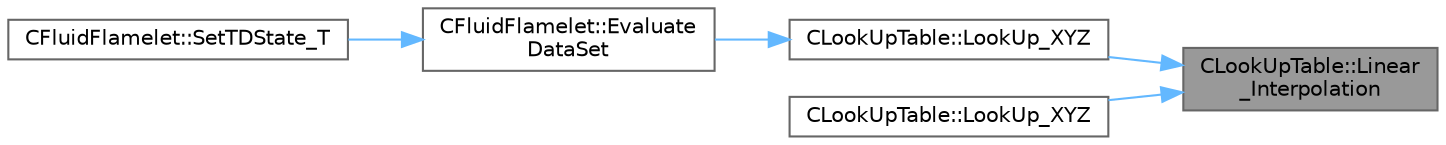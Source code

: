 digraph "CLookUpTable::Linear_Interpolation"
{
 // LATEX_PDF_SIZE
  bgcolor="transparent";
  edge [fontname=Helvetica,fontsize=10,labelfontname=Helvetica,labelfontsize=10];
  node [fontname=Helvetica,fontsize=10,shape=box,height=0.2,width=0.4];
  rankdir="RL";
  Node1 [id="Node000001",label="CLookUpTable::Linear\l_Interpolation",height=0.2,width=0.4,color="gray40", fillcolor="grey60", style="filled", fontcolor="black",tooltip="Perform linear interpolation between two table levels for a single variable."];
  Node1 -> Node2 [id="edge1_Node000001_Node000002",dir="back",color="steelblue1",style="solid",tooltip=" "];
  Node2 [id="Node000002",label="CLookUpTable::LookUp_XYZ",height=0.2,width=0.4,color="grey40", fillcolor="white", style="filled",URL="$classCLookUpTable.html#a0bc3ea03e02af7e8f2766ba054e61e37",tooltip="Lookup the value of the variable \"val_name_var\" using controlling variable values(val_CV1,..."];
  Node2 -> Node3 [id="edge2_Node000002_Node000003",dir="back",color="steelblue1",style="solid",tooltip=" "];
  Node3 [id="Node000003",label="CFluidFlamelet::Evaluate\lDataSet",height=0.2,width=0.4,color="grey40", fillcolor="white", style="filled",URL="$classCFluidFlamelet.html#a85d661d25ded9d267e43c1c5cfd0db47",tooltip="Evaluate the flamelet manifold."];
  Node3 -> Node4 [id="edge3_Node000003_Node000004",dir="back",color="steelblue1",style="solid",tooltip=" "];
  Node4 [id="Node000004",label="CFluidFlamelet::SetTDState_T",height=0.2,width=0.4,color="grey40", fillcolor="white", style="filled",URL="$classCFluidFlamelet.html#a8e198215a7b694519295c11aecbd84c3",tooltip="Set the thermodynamic state."];
  Node1 -> Node5 [id="edge4_Node000001_Node000005",dir="back",color="steelblue1",style="solid",tooltip=" "];
  Node5 [id="Node000005",label="CLookUpTable::LookUp_XYZ",height=0.2,width=0.4,color="grey40", fillcolor="white", style="filled",URL="$classCLookUpTable.html#ac63e733cc2a0b570c2cd595c6222e777",tooltip="Lookup the value of the variable \"val_name_var\" using controlling variable values(val_CV1,..."];
}
